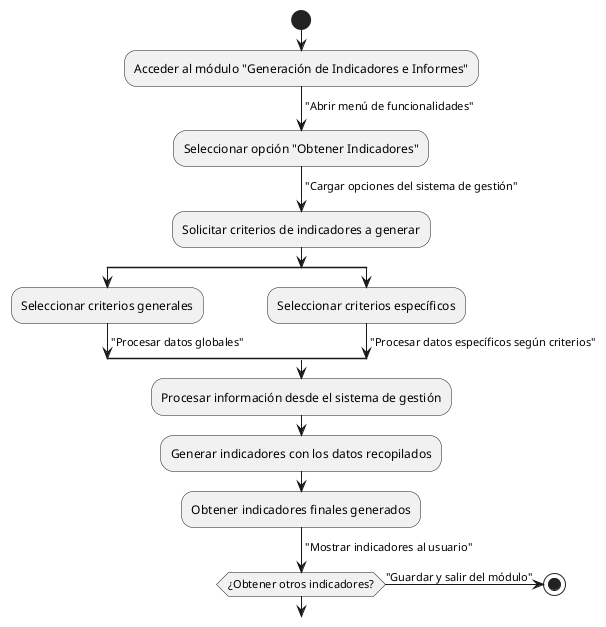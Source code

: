 @startuml
start
:Acceder al módulo "Generación de Indicadores e Informes";
-> "Abrir menú de funcionalidades";
:Seleccionar opción "Obtener Indicadores";
-> "Cargar opciones del sistema de gestión";

:Solicitar criterios de indicadores a generar;

split
  :Seleccionar criterios generales;
  -> "Procesar datos globales";
split again
  :Seleccionar criterios específicos;
  -> "Procesar datos específicos según criterios";
endsplit

:Procesar información desde el sistema de gestión;
:Generar indicadores con los datos recopilados;
:Obtener indicadores finales generados;
-> "Mostrar indicadores al usuario";

if (¿Obtener otros indicadores?) then (sí)
  -> "Reiniciar proceso de generación";
  -> restart
else (no)
  :Confirmar finalización del proceso de indicadores;
  -> "Guardar y salir del módulo";
  stop
endif
@enduml
